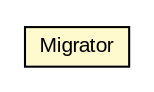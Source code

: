 #!/usr/local/bin/dot
#
# Class diagram 
# Generated by UMLGraph version R5_6 (http://www.umlgraph.org/)
#

digraph G {
	edge [fontname="arial",fontsize=10,labelfontname="arial",labelfontsize=10];
	node [fontname="arial",fontsize=10,shape=plaintext];
	nodesep=0.25;
	ranksep=0.5;
	// hibernate.migrate.Migrator
	c18789 [label=<<table title="hibernate.migrate.Migrator" border="0" cellborder="1" cellspacing="0" cellpadding="2" port="p" bgcolor="lemonChiffon" href="./Migrator.html">
		<tr><td><table border="0" cellspacing="0" cellpadding="1">
<tr><td align="center" balign="center"> Migrator </td></tr>
		</table></td></tr>
		</table>>, URL="./Migrator.html", fontname="arial", fontcolor="black", fontsize=10.0];
}

